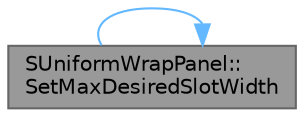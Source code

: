 digraph "SUniformWrapPanel::SetMaxDesiredSlotWidth"
{
 // INTERACTIVE_SVG=YES
 // LATEX_PDF_SIZE
  bgcolor="transparent";
  edge [fontname=Helvetica,fontsize=10,labelfontname=Helvetica,labelfontsize=10];
  node [fontname=Helvetica,fontsize=10,shape=box,height=0.2,width=0.4];
  rankdir="RL";
  Node1 [id="Node000001",label="SUniformWrapPanel::\lSetMaxDesiredSlotWidth",height=0.2,width=0.4,color="gray40", fillcolor="grey60", style="filled", fontcolor="black",tooltip="See MinDesiredSlotWidth attribute."];
  Node1 -> Node1 [id="edge1_Node000001_Node000001",dir="back",color="steelblue1",style="solid",tooltip=" "];
}
